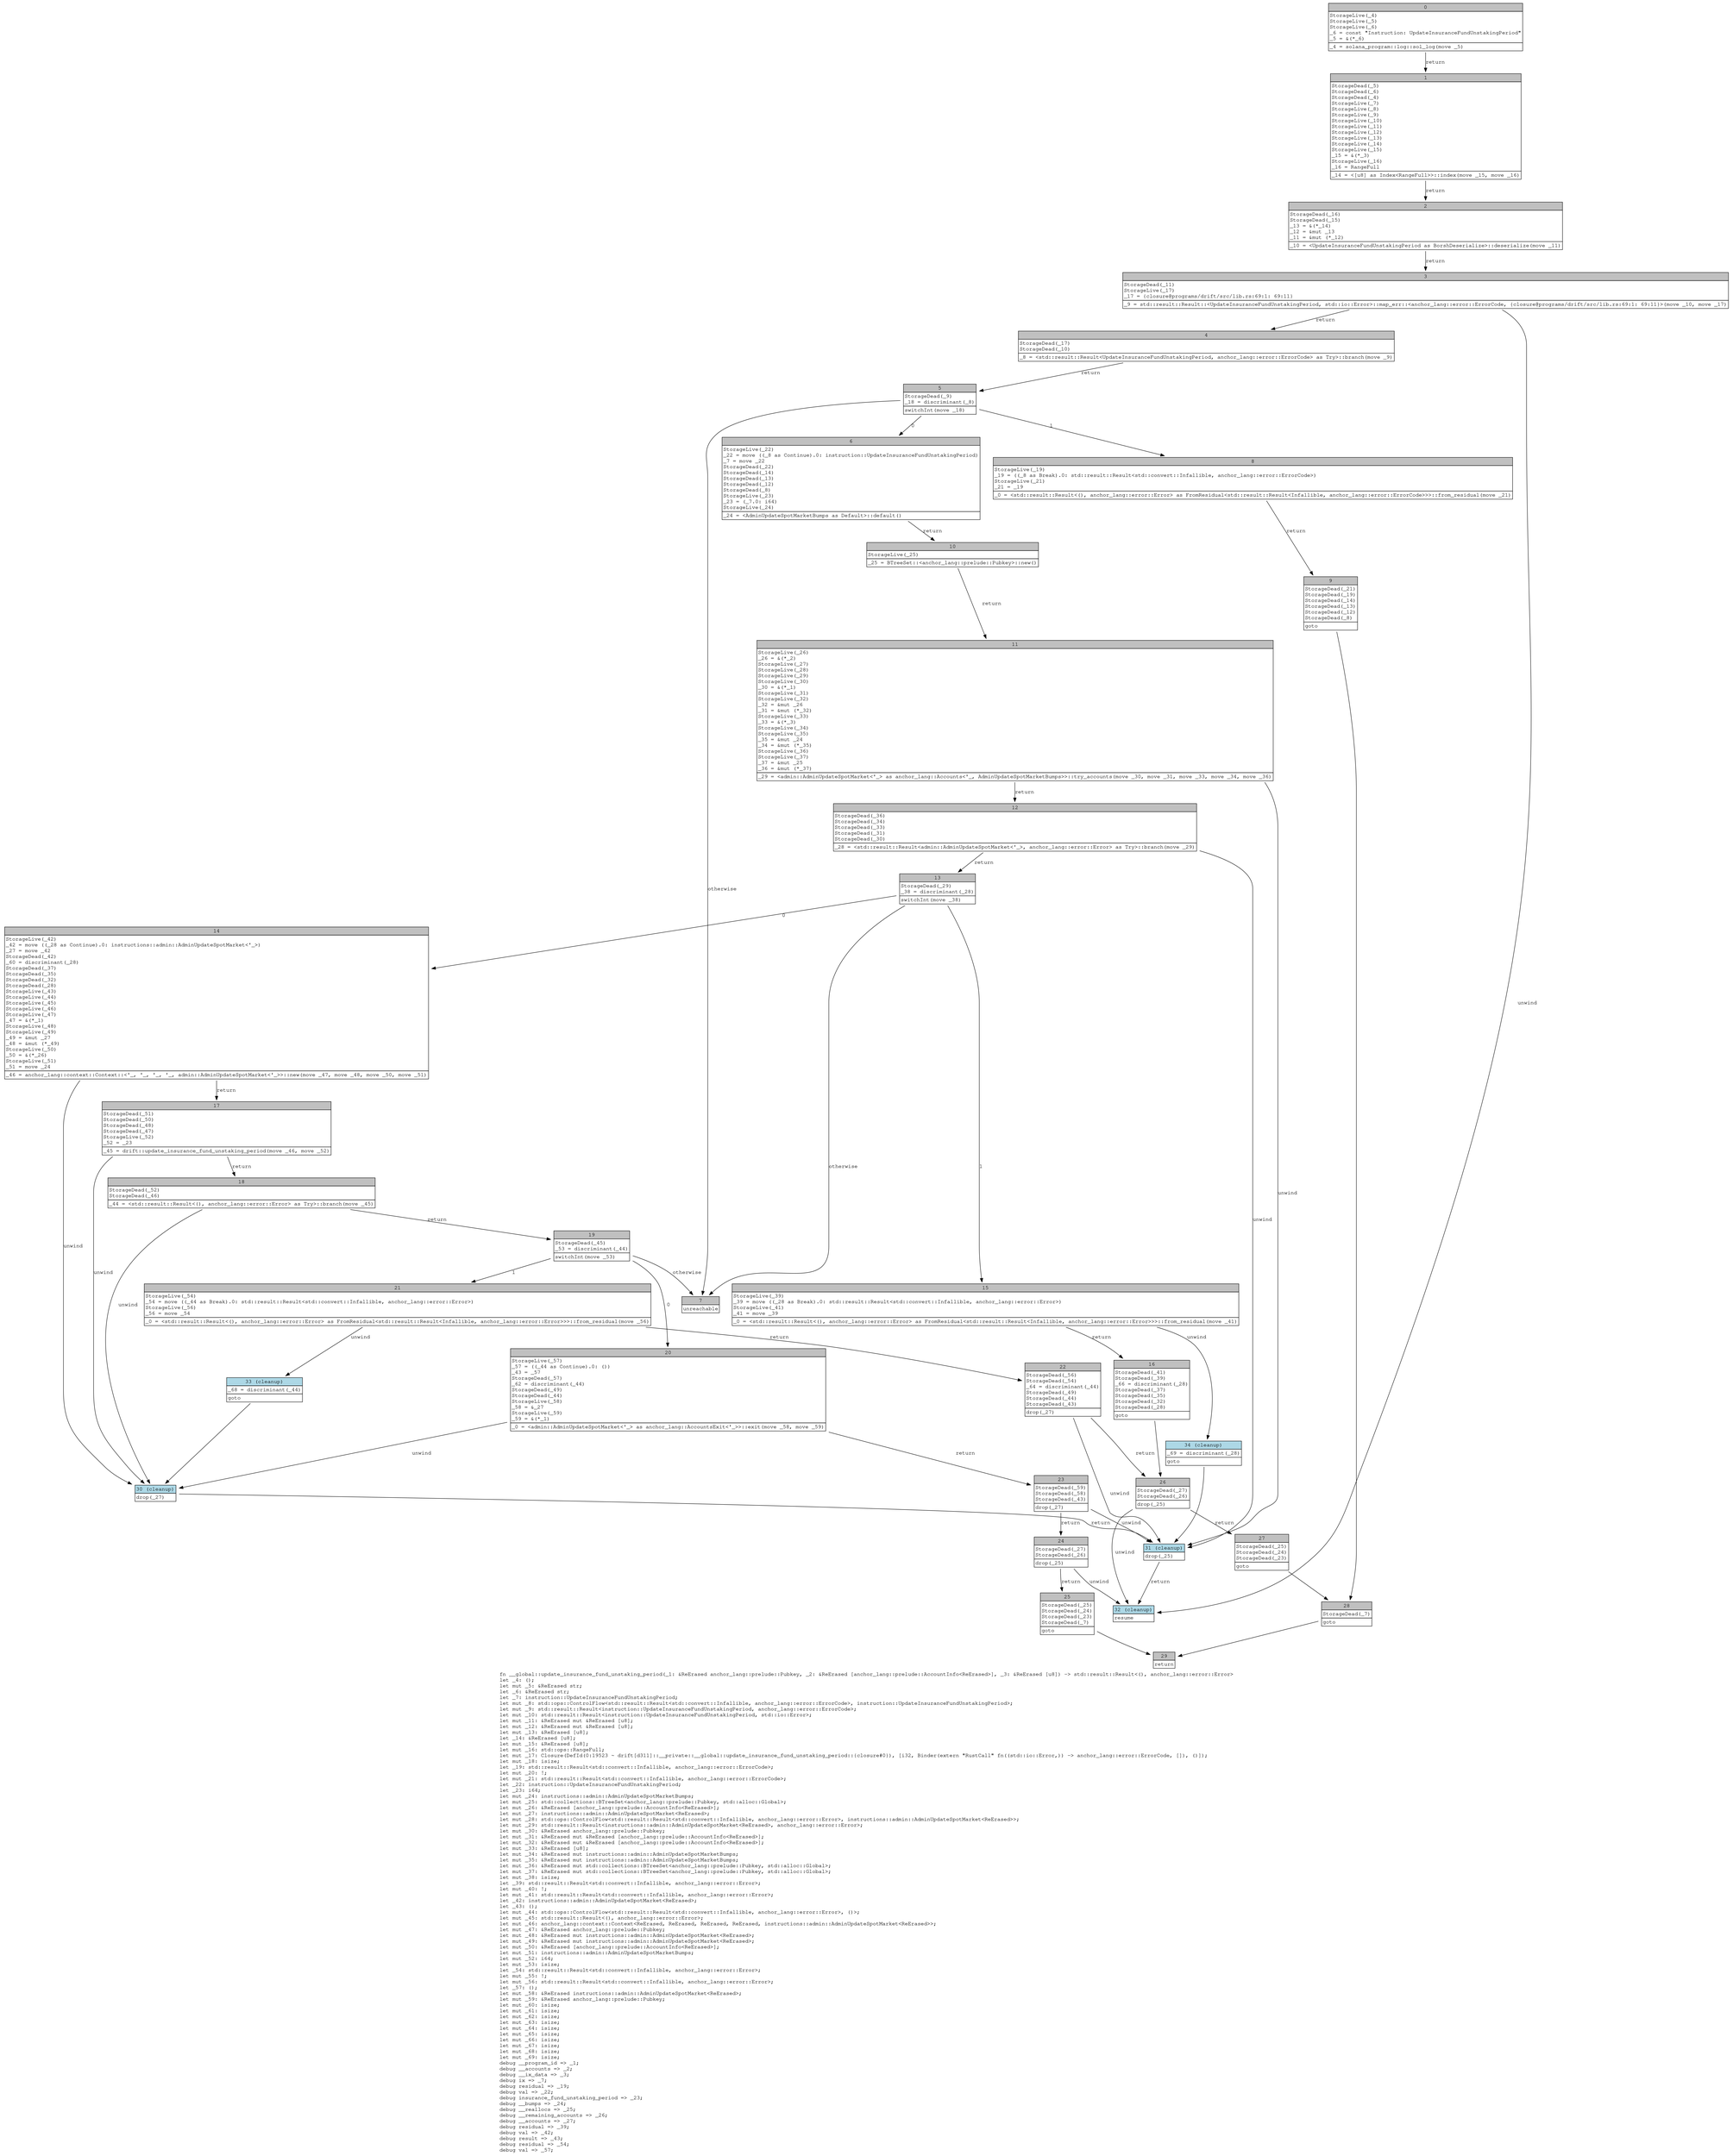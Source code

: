 digraph Mir_0_19521 {
    graph [fontname="Courier, monospace"];
    node [fontname="Courier, monospace"];
    edge [fontname="Courier, monospace"];
    label=<fn __global::update_insurance_fund_unstaking_period(_1: &amp;ReErased anchor_lang::prelude::Pubkey, _2: &amp;ReErased [anchor_lang::prelude::AccountInfo&lt;ReErased&gt;], _3: &amp;ReErased [u8]) -&gt; std::result::Result&lt;(), anchor_lang::error::Error&gt;<br align="left"/>let _4: ();<br align="left"/>let mut _5: &amp;ReErased str;<br align="left"/>let _6: &amp;ReErased str;<br align="left"/>let _7: instruction::UpdateInsuranceFundUnstakingPeriod;<br align="left"/>let mut _8: std::ops::ControlFlow&lt;std::result::Result&lt;std::convert::Infallible, anchor_lang::error::ErrorCode&gt;, instruction::UpdateInsuranceFundUnstakingPeriod&gt;;<br align="left"/>let mut _9: std::result::Result&lt;instruction::UpdateInsuranceFundUnstakingPeriod, anchor_lang::error::ErrorCode&gt;;<br align="left"/>let mut _10: std::result::Result&lt;instruction::UpdateInsuranceFundUnstakingPeriod, std::io::Error&gt;;<br align="left"/>let mut _11: &amp;ReErased mut &amp;ReErased [u8];<br align="left"/>let mut _12: &amp;ReErased mut &amp;ReErased [u8];<br align="left"/>let mut _13: &amp;ReErased [u8];<br align="left"/>let _14: &amp;ReErased [u8];<br align="left"/>let mut _15: &amp;ReErased [u8];<br align="left"/>let mut _16: std::ops::RangeFull;<br align="left"/>let mut _17: Closure(DefId(0:19523 ~ drift[d311]::__private::__global::update_insurance_fund_unstaking_period::{closure#0}), [i32, Binder(extern &quot;RustCall&quot; fn((std::io::Error,)) -&gt; anchor_lang::error::ErrorCode, []), ()]);<br align="left"/>let mut _18: isize;<br align="left"/>let _19: std::result::Result&lt;std::convert::Infallible, anchor_lang::error::ErrorCode&gt;;<br align="left"/>let mut _20: !;<br align="left"/>let mut _21: std::result::Result&lt;std::convert::Infallible, anchor_lang::error::ErrorCode&gt;;<br align="left"/>let _22: instruction::UpdateInsuranceFundUnstakingPeriod;<br align="left"/>let _23: i64;<br align="left"/>let mut _24: instructions::admin::AdminUpdateSpotMarketBumps;<br align="left"/>let mut _25: std::collections::BTreeSet&lt;anchor_lang::prelude::Pubkey, std::alloc::Global&gt;;<br align="left"/>let mut _26: &amp;ReErased [anchor_lang::prelude::AccountInfo&lt;ReErased&gt;];<br align="left"/>let mut _27: instructions::admin::AdminUpdateSpotMarket&lt;ReErased&gt;;<br align="left"/>let mut _28: std::ops::ControlFlow&lt;std::result::Result&lt;std::convert::Infallible, anchor_lang::error::Error&gt;, instructions::admin::AdminUpdateSpotMarket&lt;ReErased&gt;&gt;;<br align="left"/>let mut _29: std::result::Result&lt;instructions::admin::AdminUpdateSpotMarket&lt;ReErased&gt;, anchor_lang::error::Error&gt;;<br align="left"/>let mut _30: &amp;ReErased anchor_lang::prelude::Pubkey;<br align="left"/>let mut _31: &amp;ReErased mut &amp;ReErased [anchor_lang::prelude::AccountInfo&lt;ReErased&gt;];<br align="left"/>let mut _32: &amp;ReErased mut &amp;ReErased [anchor_lang::prelude::AccountInfo&lt;ReErased&gt;];<br align="left"/>let mut _33: &amp;ReErased [u8];<br align="left"/>let mut _34: &amp;ReErased mut instructions::admin::AdminUpdateSpotMarketBumps;<br align="left"/>let mut _35: &amp;ReErased mut instructions::admin::AdminUpdateSpotMarketBumps;<br align="left"/>let mut _36: &amp;ReErased mut std::collections::BTreeSet&lt;anchor_lang::prelude::Pubkey, std::alloc::Global&gt;;<br align="left"/>let mut _37: &amp;ReErased mut std::collections::BTreeSet&lt;anchor_lang::prelude::Pubkey, std::alloc::Global&gt;;<br align="left"/>let mut _38: isize;<br align="left"/>let _39: std::result::Result&lt;std::convert::Infallible, anchor_lang::error::Error&gt;;<br align="left"/>let mut _40: !;<br align="left"/>let mut _41: std::result::Result&lt;std::convert::Infallible, anchor_lang::error::Error&gt;;<br align="left"/>let _42: instructions::admin::AdminUpdateSpotMarket&lt;ReErased&gt;;<br align="left"/>let _43: ();<br align="left"/>let mut _44: std::ops::ControlFlow&lt;std::result::Result&lt;std::convert::Infallible, anchor_lang::error::Error&gt;, ()&gt;;<br align="left"/>let mut _45: std::result::Result&lt;(), anchor_lang::error::Error&gt;;<br align="left"/>let mut _46: anchor_lang::context::Context&lt;ReErased, ReErased, ReErased, ReErased, instructions::admin::AdminUpdateSpotMarket&lt;ReErased&gt;&gt;;<br align="left"/>let mut _47: &amp;ReErased anchor_lang::prelude::Pubkey;<br align="left"/>let mut _48: &amp;ReErased mut instructions::admin::AdminUpdateSpotMarket&lt;ReErased&gt;;<br align="left"/>let mut _49: &amp;ReErased mut instructions::admin::AdminUpdateSpotMarket&lt;ReErased&gt;;<br align="left"/>let mut _50: &amp;ReErased [anchor_lang::prelude::AccountInfo&lt;ReErased&gt;];<br align="left"/>let mut _51: instructions::admin::AdminUpdateSpotMarketBumps;<br align="left"/>let mut _52: i64;<br align="left"/>let mut _53: isize;<br align="left"/>let _54: std::result::Result&lt;std::convert::Infallible, anchor_lang::error::Error&gt;;<br align="left"/>let mut _55: !;<br align="left"/>let mut _56: std::result::Result&lt;std::convert::Infallible, anchor_lang::error::Error&gt;;<br align="left"/>let _57: ();<br align="left"/>let mut _58: &amp;ReErased instructions::admin::AdminUpdateSpotMarket&lt;ReErased&gt;;<br align="left"/>let mut _59: &amp;ReErased anchor_lang::prelude::Pubkey;<br align="left"/>let mut _60: isize;<br align="left"/>let mut _61: isize;<br align="left"/>let mut _62: isize;<br align="left"/>let mut _63: isize;<br align="left"/>let mut _64: isize;<br align="left"/>let mut _65: isize;<br align="left"/>let mut _66: isize;<br align="left"/>let mut _67: isize;<br align="left"/>let mut _68: isize;<br align="left"/>let mut _69: isize;<br align="left"/>debug __program_id =&gt; _1;<br align="left"/>debug __accounts =&gt; _2;<br align="left"/>debug __ix_data =&gt; _3;<br align="left"/>debug ix =&gt; _7;<br align="left"/>debug residual =&gt; _19;<br align="left"/>debug val =&gt; _22;<br align="left"/>debug insurance_fund_unstaking_period =&gt; _23;<br align="left"/>debug __bumps =&gt; _24;<br align="left"/>debug __reallocs =&gt; _25;<br align="left"/>debug __remaining_accounts =&gt; _26;<br align="left"/>debug __accounts =&gt; _27;<br align="left"/>debug residual =&gt; _39;<br align="left"/>debug val =&gt; _42;<br align="left"/>debug result =&gt; _43;<br align="left"/>debug residual =&gt; _54;<br align="left"/>debug val =&gt; _57;<br align="left"/>>;
    bb0__0_19521 [shape="none", label=<<table border="0" cellborder="1" cellspacing="0"><tr><td bgcolor="gray" align="center" colspan="1">0</td></tr><tr><td align="left" balign="left">StorageLive(_4)<br/>StorageLive(_5)<br/>StorageLive(_6)<br/>_6 = const &quot;Instruction: UpdateInsuranceFundUnstakingPeriod&quot;<br/>_5 = &amp;(*_6)<br/></td></tr><tr><td align="left">_4 = solana_program::log::sol_log(move _5)</td></tr></table>>];
    bb1__0_19521 [shape="none", label=<<table border="0" cellborder="1" cellspacing="0"><tr><td bgcolor="gray" align="center" colspan="1">1</td></tr><tr><td align="left" balign="left">StorageDead(_5)<br/>StorageDead(_6)<br/>StorageDead(_4)<br/>StorageLive(_7)<br/>StorageLive(_8)<br/>StorageLive(_9)<br/>StorageLive(_10)<br/>StorageLive(_11)<br/>StorageLive(_12)<br/>StorageLive(_13)<br/>StorageLive(_14)<br/>StorageLive(_15)<br/>_15 = &amp;(*_3)<br/>StorageLive(_16)<br/>_16 = RangeFull<br/></td></tr><tr><td align="left">_14 = &lt;[u8] as Index&lt;RangeFull&gt;&gt;::index(move _15, move _16)</td></tr></table>>];
    bb2__0_19521 [shape="none", label=<<table border="0" cellborder="1" cellspacing="0"><tr><td bgcolor="gray" align="center" colspan="1">2</td></tr><tr><td align="left" balign="left">StorageDead(_16)<br/>StorageDead(_15)<br/>_13 = &amp;(*_14)<br/>_12 = &amp;mut _13<br/>_11 = &amp;mut (*_12)<br/></td></tr><tr><td align="left">_10 = &lt;UpdateInsuranceFundUnstakingPeriod as BorshDeserialize&gt;::deserialize(move _11)</td></tr></table>>];
    bb3__0_19521 [shape="none", label=<<table border="0" cellborder="1" cellspacing="0"><tr><td bgcolor="gray" align="center" colspan="1">3</td></tr><tr><td align="left" balign="left">StorageDead(_11)<br/>StorageLive(_17)<br/>_17 = {closure@programs/drift/src/lib.rs:69:1: 69:11}<br/></td></tr><tr><td align="left">_9 = std::result::Result::&lt;UpdateInsuranceFundUnstakingPeriod, std::io::Error&gt;::map_err::&lt;anchor_lang::error::ErrorCode, {closure@programs/drift/src/lib.rs:69:1: 69:11}&gt;(move _10, move _17)</td></tr></table>>];
    bb4__0_19521 [shape="none", label=<<table border="0" cellborder="1" cellspacing="0"><tr><td bgcolor="gray" align="center" colspan="1">4</td></tr><tr><td align="left" balign="left">StorageDead(_17)<br/>StorageDead(_10)<br/></td></tr><tr><td align="left">_8 = &lt;std::result::Result&lt;UpdateInsuranceFundUnstakingPeriod, anchor_lang::error::ErrorCode&gt; as Try&gt;::branch(move _9)</td></tr></table>>];
    bb5__0_19521 [shape="none", label=<<table border="0" cellborder="1" cellspacing="0"><tr><td bgcolor="gray" align="center" colspan="1">5</td></tr><tr><td align="left" balign="left">StorageDead(_9)<br/>_18 = discriminant(_8)<br/></td></tr><tr><td align="left">switchInt(move _18)</td></tr></table>>];
    bb6__0_19521 [shape="none", label=<<table border="0" cellborder="1" cellspacing="0"><tr><td bgcolor="gray" align="center" colspan="1">6</td></tr><tr><td align="left" balign="left">StorageLive(_22)<br/>_22 = move ((_8 as Continue).0: instruction::UpdateInsuranceFundUnstakingPeriod)<br/>_7 = move _22<br/>StorageDead(_22)<br/>StorageDead(_14)<br/>StorageDead(_13)<br/>StorageDead(_12)<br/>StorageDead(_8)<br/>StorageLive(_23)<br/>_23 = (_7.0: i64)<br/>StorageLive(_24)<br/></td></tr><tr><td align="left">_24 = &lt;AdminUpdateSpotMarketBumps as Default&gt;::default()</td></tr></table>>];
    bb7__0_19521 [shape="none", label=<<table border="0" cellborder="1" cellspacing="0"><tr><td bgcolor="gray" align="center" colspan="1">7</td></tr><tr><td align="left">unreachable</td></tr></table>>];
    bb8__0_19521 [shape="none", label=<<table border="0" cellborder="1" cellspacing="0"><tr><td bgcolor="gray" align="center" colspan="1">8</td></tr><tr><td align="left" balign="left">StorageLive(_19)<br/>_19 = ((_8 as Break).0: std::result::Result&lt;std::convert::Infallible, anchor_lang::error::ErrorCode&gt;)<br/>StorageLive(_21)<br/>_21 = _19<br/></td></tr><tr><td align="left">_0 = &lt;std::result::Result&lt;(), anchor_lang::error::Error&gt; as FromResidual&lt;std::result::Result&lt;Infallible, anchor_lang::error::ErrorCode&gt;&gt;&gt;::from_residual(move _21)</td></tr></table>>];
    bb9__0_19521 [shape="none", label=<<table border="0" cellborder="1" cellspacing="0"><tr><td bgcolor="gray" align="center" colspan="1">9</td></tr><tr><td align="left" balign="left">StorageDead(_21)<br/>StorageDead(_19)<br/>StorageDead(_14)<br/>StorageDead(_13)<br/>StorageDead(_12)<br/>StorageDead(_8)<br/></td></tr><tr><td align="left">goto</td></tr></table>>];
    bb10__0_19521 [shape="none", label=<<table border="0" cellborder="1" cellspacing="0"><tr><td bgcolor="gray" align="center" colspan="1">10</td></tr><tr><td align="left" balign="left">StorageLive(_25)<br/></td></tr><tr><td align="left">_25 = BTreeSet::&lt;anchor_lang::prelude::Pubkey&gt;::new()</td></tr></table>>];
    bb11__0_19521 [shape="none", label=<<table border="0" cellborder="1" cellspacing="0"><tr><td bgcolor="gray" align="center" colspan="1">11</td></tr><tr><td align="left" balign="left">StorageLive(_26)<br/>_26 = &amp;(*_2)<br/>StorageLive(_27)<br/>StorageLive(_28)<br/>StorageLive(_29)<br/>StorageLive(_30)<br/>_30 = &amp;(*_1)<br/>StorageLive(_31)<br/>StorageLive(_32)<br/>_32 = &amp;mut _26<br/>_31 = &amp;mut (*_32)<br/>StorageLive(_33)<br/>_33 = &amp;(*_3)<br/>StorageLive(_34)<br/>StorageLive(_35)<br/>_35 = &amp;mut _24<br/>_34 = &amp;mut (*_35)<br/>StorageLive(_36)<br/>StorageLive(_37)<br/>_37 = &amp;mut _25<br/>_36 = &amp;mut (*_37)<br/></td></tr><tr><td align="left">_29 = &lt;admin::AdminUpdateSpotMarket&lt;'_&gt; as anchor_lang::Accounts&lt;'_, AdminUpdateSpotMarketBumps&gt;&gt;::try_accounts(move _30, move _31, move _33, move _34, move _36)</td></tr></table>>];
    bb12__0_19521 [shape="none", label=<<table border="0" cellborder="1" cellspacing="0"><tr><td bgcolor="gray" align="center" colspan="1">12</td></tr><tr><td align="left" balign="left">StorageDead(_36)<br/>StorageDead(_34)<br/>StorageDead(_33)<br/>StorageDead(_31)<br/>StorageDead(_30)<br/></td></tr><tr><td align="left">_28 = &lt;std::result::Result&lt;admin::AdminUpdateSpotMarket&lt;'_&gt;, anchor_lang::error::Error&gt; as Try&gt;::branch(move _29)</td></tr></table>>];
    bb13__0_19521 [shape="none", label=<<table border="0" cellborder="1" cellspacing="0"><tr><td bgcolor="gray" align="center" colspan="1">13</td></tr><tr><td align="left" balign="left">StorageDead(_29)<br/>_38 = discriminant(_28)<br/></td></tr><tr><td align="left">switchInt(move _38)</td></tr></table>>];
    bb14__0_19521 [shape="none", label=<<table border="0" cellborder="1" cellspacing="0"><tr><td bgcolor="gray" align="center" colspan="1">14</td></tr><tr><td align="left" balign="left">StorageLive(_42)<br/>_42 = move ((_28 as Continue).0: instructions::admin::AdminUpdateSpotMarket&lt;'_&gt;)<br/>_27 = move _42<br/>StorageDead(_42)<br/>_60 = discriminant(_28)<br/>StorageDead(_37)<br/>StorageDead(_35)<br/>StorageDead(_32)<br/>StorageDead(_28)<br/>StorageLive(_43)<br/>StorageLive(_44)<br/>StorageLive(_45)<br/>StorageLive(_46)<br/>StorageLive(_47)<br/>_47 = &amp;(*_1)<br/>StorageLive(_48)<br/>StorageLive(_49)<br/>_49 = &amp;mut _27<br/>_48 = &amp;mut (*_49)<br/>StorageLive(_50)<br/>_50 = &amp;(*_26)<br/>StorageLive(_51)<br/>_51 = move _24<br/></td></tr><tr><td align="left">_46 = anchor_lang::context::Context::&lt;'_, '_, '_, '_, admin::AdminUpdateSpotMarket&lt;'_&gt;&gt;::new(move _47, move _48, move _50, move _51)</td></tr></table>>];
    bb15__0_19521 [shape="none", label=<<table border="0" cellborder="1" cellspacing="0"><tr><td bgcolor="gray" align="center" colspan="1">15</td></tr><tr><td align="left" balign="left">StorageLive(_39)<br/>_39 = move ((_28 as Break).0: std::result::Result&lt;std::convert::Infallible, anchor_lang::error::Error&gt;)<br/>StorageLive(_41)<br/>_41 = move _39<br/></td></tr><tr><td align="left">_0 = &lt;std::result::Result&lt;(), anchor_lang::error::Error&gt; as FromResidual&lt;std::result::Result&lt;Infallible, anchor_lang::error::Error&gt;&gt;&gt;::from_residual(move _41)</td></tr></table>>];
    bb16__0_19521 [shape="none", label=<<table border="0" cellborder="1" cellspacing="0"><tr><td bgcolor="gray" align="center" colspan="1">16</td></tr><tr><td align="left" balign="left">StorageDead(_41)<br/>StorageDead(_39)<br/>_66 = discriminant(_28)<br/>StorageDead(_37)<br/>StorageDead(_35)<br/>StorageDead(_32)<br/>StorageDead(_28)<br/></td></tr><tr><td align="left">goto</td></tr></table>>];
    bb17__0_19521 [shape="none", label=<<table border="0" cellborder="1" cellspacing="0"><tr><td bgcolor="gray" align="center" colspan="1">17</td></tr><tr><td align="left" balign="left">StorageDead(_51)<br/>StorageDead(_50)<br/>StorageDead(_48)<br/>StorageDead(_47)<br/>StorageLive(_52)<br/>_52 = _23<br/></td></tr><tr><td align="left">_45 = drift::update_insurance_fund_unstaking_period(move _46, move _52)</td></tr></table>>];
    bb18__0_19521 [shape="none", label=<<table border="0" cellborder="1" cellspacing="0"><tr><td bgcolor="gray" align="center" colspan="1">18</td></tr><tr><td align="left" balign="left">StorageDead(_52)<br/>StorageDead(_46)<br/></td></tr><tr><td align="left">_44 = &lt;std::result::Result&lt;(), anchor_lang::error::Error&gt; as Try&gt;::branch(move _45)</td></tr></table>>];
    bb19__0_19521 [shape="none", label=<<table border="0" cellborder="1" cellspacing="0"><tr><td bgcolor="gray" align="center" colspan="1">19</td></tr><tr><td align="left" balign="left">StorageDead(_45)<br/>_53 = discriminant(_44)<br/></td></tr><tr><td align="left">switchInt(move _53)</td></tr></table>>];
    bb20__0_19521 [shape="none", label=<<table border="0" cellborder="1" cellspacing="0"><tr><td bgcolor="gray" align="center" colspan="1">20</td></tr><tr><td align="left" balign="left">StorageLive(_57)<br/>_57 = ((_44 as Continue).0: ())<br/>_43 = _57<br/>StorageDead(_57)<br/>_62 = discriminant(_44)<br/>StorageDead(_49)<br/>StorageDead(_44)<br/>StorageLive(_58)<br/>_58 = &amp;_27<br/>StorageLive(_59)<br/>_59 = &amp;(*_1)<br/></td></tr><tr><td align="left">_0 = &lt;admin::AdminUpdateSpotMarket&lt;'_&gt; as anchor_lang::AccountsExit&lt;'_&gt;&gt;::exit(move _58, move _59)</td></tr></table>>];
    bb21__0_19521 [shape="none", label=<<table border="0" cellborder="1" cellspacing="0"><tr><td bgcolor="gray" align="center" colspan="1">21</td></tr><tr><td align="left" balign="left">StorageLive(_54)<br/>_54 = move ((_44 as Break).0: std::result::Result&lt;std::convert::Infallible, anchor_lang::error::Error&gt;)<br/>StorageLive(_56)<br/>_56 = move _54<br/></td></tr><tr><td align="left">_0 = &lt;std::result::Result&lt;(), anchor_lang::error::Error&gt; as FromResidual&lt;std::result::Result&lt;Infallible, anchor_lang::error::Error&gt;&gt;&gt;::from_residual(move _56)</td></tr></table>>];
    bb22__0_19521 [shape="none", label=<<table border="0" cellborder="1" cellspacing="0"><tr><td bgcolor="gray" align="center" colspan="1">22</td></tr><tr><td align="left" balign="left">StorageDead(_56)<br/>StorageDead(_54)<br/>_64 = discriminant(_44)<br/>StorageDead(_49)<br/>StorageDead(_44)<br/>StorageDead(_43)<br/></td></tr><tr><td align="left">drop(_27)</td></tr></table>>];
    bb23__0_19521 [shape="none", label=<<table border="0" cellborder="1" cellspacing="0"><tr><td bgcolor="gray" align="center" colspan="1">23</td></tr><tr><td align="left" balign="left">StorageDead(_59)<br/>StorageDead(_58)<br/>StorageDead(_43)<br/></td></tr><tr><td align="left">drop(_27)</td></tr></table>>];
    bb24__0_19521 [shape="none", label=<<table border="0" cellborder="1" cellspacing="0"><tr><td bgcolor="gray" align="center" colspan="1">24</td></tr><tr><td align="left" balign="left">StorageDead(_27)<br/>StorageDead(_26)<br/></td></tr><tr><td align="left">drop(_25)</td></tr></table>>];
    bb25__0_19521 [shape="none", label=<<table border="0" cellborder="1" cellspacing="0"><tr><td bgcolor="gray" align="center" colspan="1">25</td></tr><tr><td align="left" balign="left">StorageDead(_25)<br/>StorageDead(_24)<br/>StorageDead(_23)<br/>StorageDead(_7)<br/></td></tr><tr><td align="left">goto</td></tr></table>>];
    bb26__0_19521 [shape="none", label=<<table border="0" cellborder="1" cellspacing="0"><tr><td bgcolor="gray" align="center" colspan="1">26</td></tr><tr><td align="left" balign="left">StorageDead(_27)<br/>StorageDead(_26)<br/></td></tr><tr><td align="left">drop(_25)</td></tr></table>>];
    bb27__0_19521 [shape="none", label=<<table border="0" cellborder="1" cellspacing="0"><tr><td bgcolor="gray" align="center" colspan="1">27</td></tr><tr><td align="left" balign="left">StorageDead(_25)<br/>StorageDead(_24)<br/>StorageDead(_23)<br/></td></tr><tr><td align="left">goto</td></tr></table>>];
    bb28__0_19521 [shape="none", label=<<table border="0" cellborder="1" cellspacing="0"><tr><td bgcolor="gray" align="center" colspan="1">28</td></tr><tr><td align="left" balign="left">StorageDead(_7)<br/></td></tr><tr><td align="left">goto</td></tr></table>>];
    bb29__0_19521 [shape="none", label=<<table border="0" cellborder="1" cellspacing="0"><tr><td bgcolor="gray" align="center" colspan="1">29</td></tr><tr><td align="left">return</td></tr></table>>];
    bb30__0_19521 [shape="none", label=<<table border="0" cellborder="1" cellspacing="0"><tr><td bgcolor="lightblue" align="center" colspan="1">30 (cleanup)</td></tr><tr><td align="left">drop(_27)</td></tr></table>>];
    bb31__0_19521 [shape="none", label=<<table border="0" cellborder="1" cellspacing="0"><tr><td bgcolor="lightblue" align="center" colspan="1">31 (cleanup)</td></tr><tr><td align="left">drop(_25)</td></tr></table>>];
    bb32__0_19521 [shape="none", label=<<table border="0" cellborder="1" cellspacing="0"><tr><td bgcolor="lightblue" align="center" colspan="1">32 (cleanup)</td></tr><tr><td align="left">resume</td></tr></table>>];
    bb33__0_19521 [shape="none", label=<<table border="0" cellborder="1" cellspacing="0"><tr><td bgcolor="lightblue" align="center" colspan="1">33 (cleanup)</td></tr><tr><td align="left" balign="left">_68 = discriminant(_44)<br/></td></tr><tr><td align="left">goto</td></tr></table>>];
    bb34__0_19521 [shape="none", label=<<table border="0" cellborder="1" cellspacing="0"><tr><td bgcolor="lightblue" align="center" colspan="1">34 (cleanup)</td></tr><tr><td align="left" balign="left">_69 = discriminant(_28)<br/></td></tr><tr><td align="left">goto</td></tr></table>>];
    bb0__0_19521 -> bb1__0_19521 [label="return"];
    bb1__0_19521 -> bb2__0_19521 [label="return"];
    bb2__0_19521 -> bb3__0_19521 [label="return"];
    bb3__0_19521 -> bb4__0_19521 [label="return"];
    bb3__0_19521 -> bb32__0_19521 [label="unwind"];
    bb4__0_19521 -> bb5__0_19521 [label="return"];
    bb5__0_19521 -> bb6__0_19521 [label="0"];
    bb5__0_19521 -> bb8__0_19521 [label="1"];
    bb5__0_19521 -> bb7__0_19521 [label="otherwise"];
    bb6__0_19521 -> bb10__0_19521 [label="return"];
    bb8__0_19521 -> bb9__0_19521 [label="return"];
    bb9__0_19521 -> bb28__0_19521 [label=""];
    bb10__0_19521 -> bb11__0_19521 [label="return"];
    bb11__0_19521 -> bb12__0_19521 [label="return"];
    bb11__0_19521 -> bb31__0_19521 [label="unwind"];
    bb12__0_19521 -> bb13__0_19521 [label="return"];
    bb12__0_19521 -> bb31__0_19521 [label="unwind"];
    bb13__0_19521 -> bb14__0_19521 [label="0"];
    bb13__0_19521 -> bb15__0_19521 [label="1"];
    bb13__0_19521 -> bb7__0_19521 [label="otherwise"];
    bb14__0_19521 -> bb17__0_19521 [label="return"];
    bb14__0_19521 -> bb30__0_19521 [label="unwind"];
    bb15__0_19521 -> bb16__0_19521 [label="return"];
    bb15__0_19521 -> bb34__0_19521 [label="unwind"];
    bb16__0_19521 -> bb26__0_19521 [label=""];
    bb17__0_19521 -> bb18__0_19521 [label="return"];
    bb17__0_19521 -> bb30__0_19521 [label="unwind"];
    bb18__0_19521 -> bb19__0_19521 [label="return"];
    bb18__0_19521 -> bb30__0_19521 [label="unwind"];
    bb19__0_19521 -> bb20__0_19521 [label="0"];
    bb19__0_19521 -> bb21__0_19521 [label="1"];
    bb19__0_19521 -> bb7__0_19521 [label="otherwise"];
    bb20__0_19521 -> bb23__0_19521 [label="return"];
    bb20__0_19521 -> bb30__0_19521 [label="unwind"];
    bb21__0_19521 -> bb22__0_19521 [label="return"];
    bb21__0_19521 -> bb33__0_19521 [label="unwind"];
    bb22__0_19521 -> bb26__0_19521 [label="return"];
    bb22__0_19521 -> bb31__0_19521 [label="unwind"];
    bb23__0_19521 -> bb24__0_19521 [label="return"];
    bb23__0_19521 -> bb31__0_19521 [label="unwind"];
    bb24__0_19521 -> bb25__0_19521 [label="return"];
    bb24__0_19521 -> bb32__0_19521 [label="unwind"];
    bb25__0_19521 -> bb29__0_19521 [label=""];
    bb26__0_19521 -> bb27__0_19521 [label="return"];
    bb26__0_19521 -> bb32__0_19521 [label="unwind"];
    bb27__0_19521 -> bb28__0_19521 [label=""];
    bb28__0_19521 -> bb29__0_19521 [label=""];
    bb30__0_19521 -> bb31__0_19521 [label="return"];
    bb31__0_19521 -> bb32__0_19521 [label="return"];
    bb33__0_19521 -> bb30__0_19521 [label=""];
    bb34__0_19521 -> bb31__0_19521 [label=""];
}
